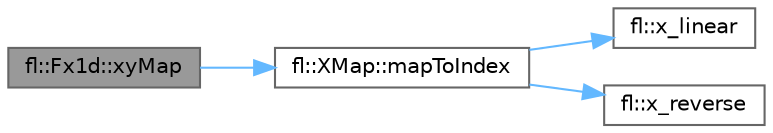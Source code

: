 digraph "fl::Fx1d::xyMap"
{
 // LATEX_PDF_SIZE
  bgcolor="transparent";
  edge [fontname=Helvetica,fontsize=10,labelfontname=Helvetica,labelfontsize=10];
  node [fontname=Helvetica,fontsize=10,shape=box,height=0.2,width=0.4];
  rankdir="LR";
  Node1 [id="Node000001",label="fl::Fx1d::xyMap",height=0.2,width=0.4,color="gray40", fillcolor="grey60", style="filled", fontcolor="black",tooltip=" "];
  Node1 -> Node2 [id="edge1_Node000001_Node000002",color="steelblue1",style="solid",tooltip=" "];
  Node2 [id="Node000002",label="fl::XMap::mapToIndex",height=0.2,width=0.4,color="grey40", fillcolor="white", style="filled",URL="$d7/d6c/classfl_1_1_x_map.html#a28d82b3ef7bafdf7c03f9f6870f9ff34",tooltip=" "];
  Node2 -> Node3 [id="edge2_Node000002_Node000003",color="steelblue1",style="solid",tooltip=" "];
  Node3 [id="Node000003",label="fl::x_linear",height=0.2,width=0.4,color="grey40", fillcolor="white", style="filled",URL="$d4/d36/namespacefl.html#ab4423d58fcba9954b507dd846059dbba",tooltip=" "];
  Node2 -> Node4 [id="edge3_Node000002_Node000004",color="steelblue1",style="solid",tooltip=" "];
  Node4 [id="Node000004",label="fl::x_reverse",height=0.2,width=0.4,color="grey40", fillcolor="white", style="filled",URL="$d4/d36/namespacefl.html#afe6c153e1d4fc2ea710f3e0687b182c6",tooltip=" "];
}
